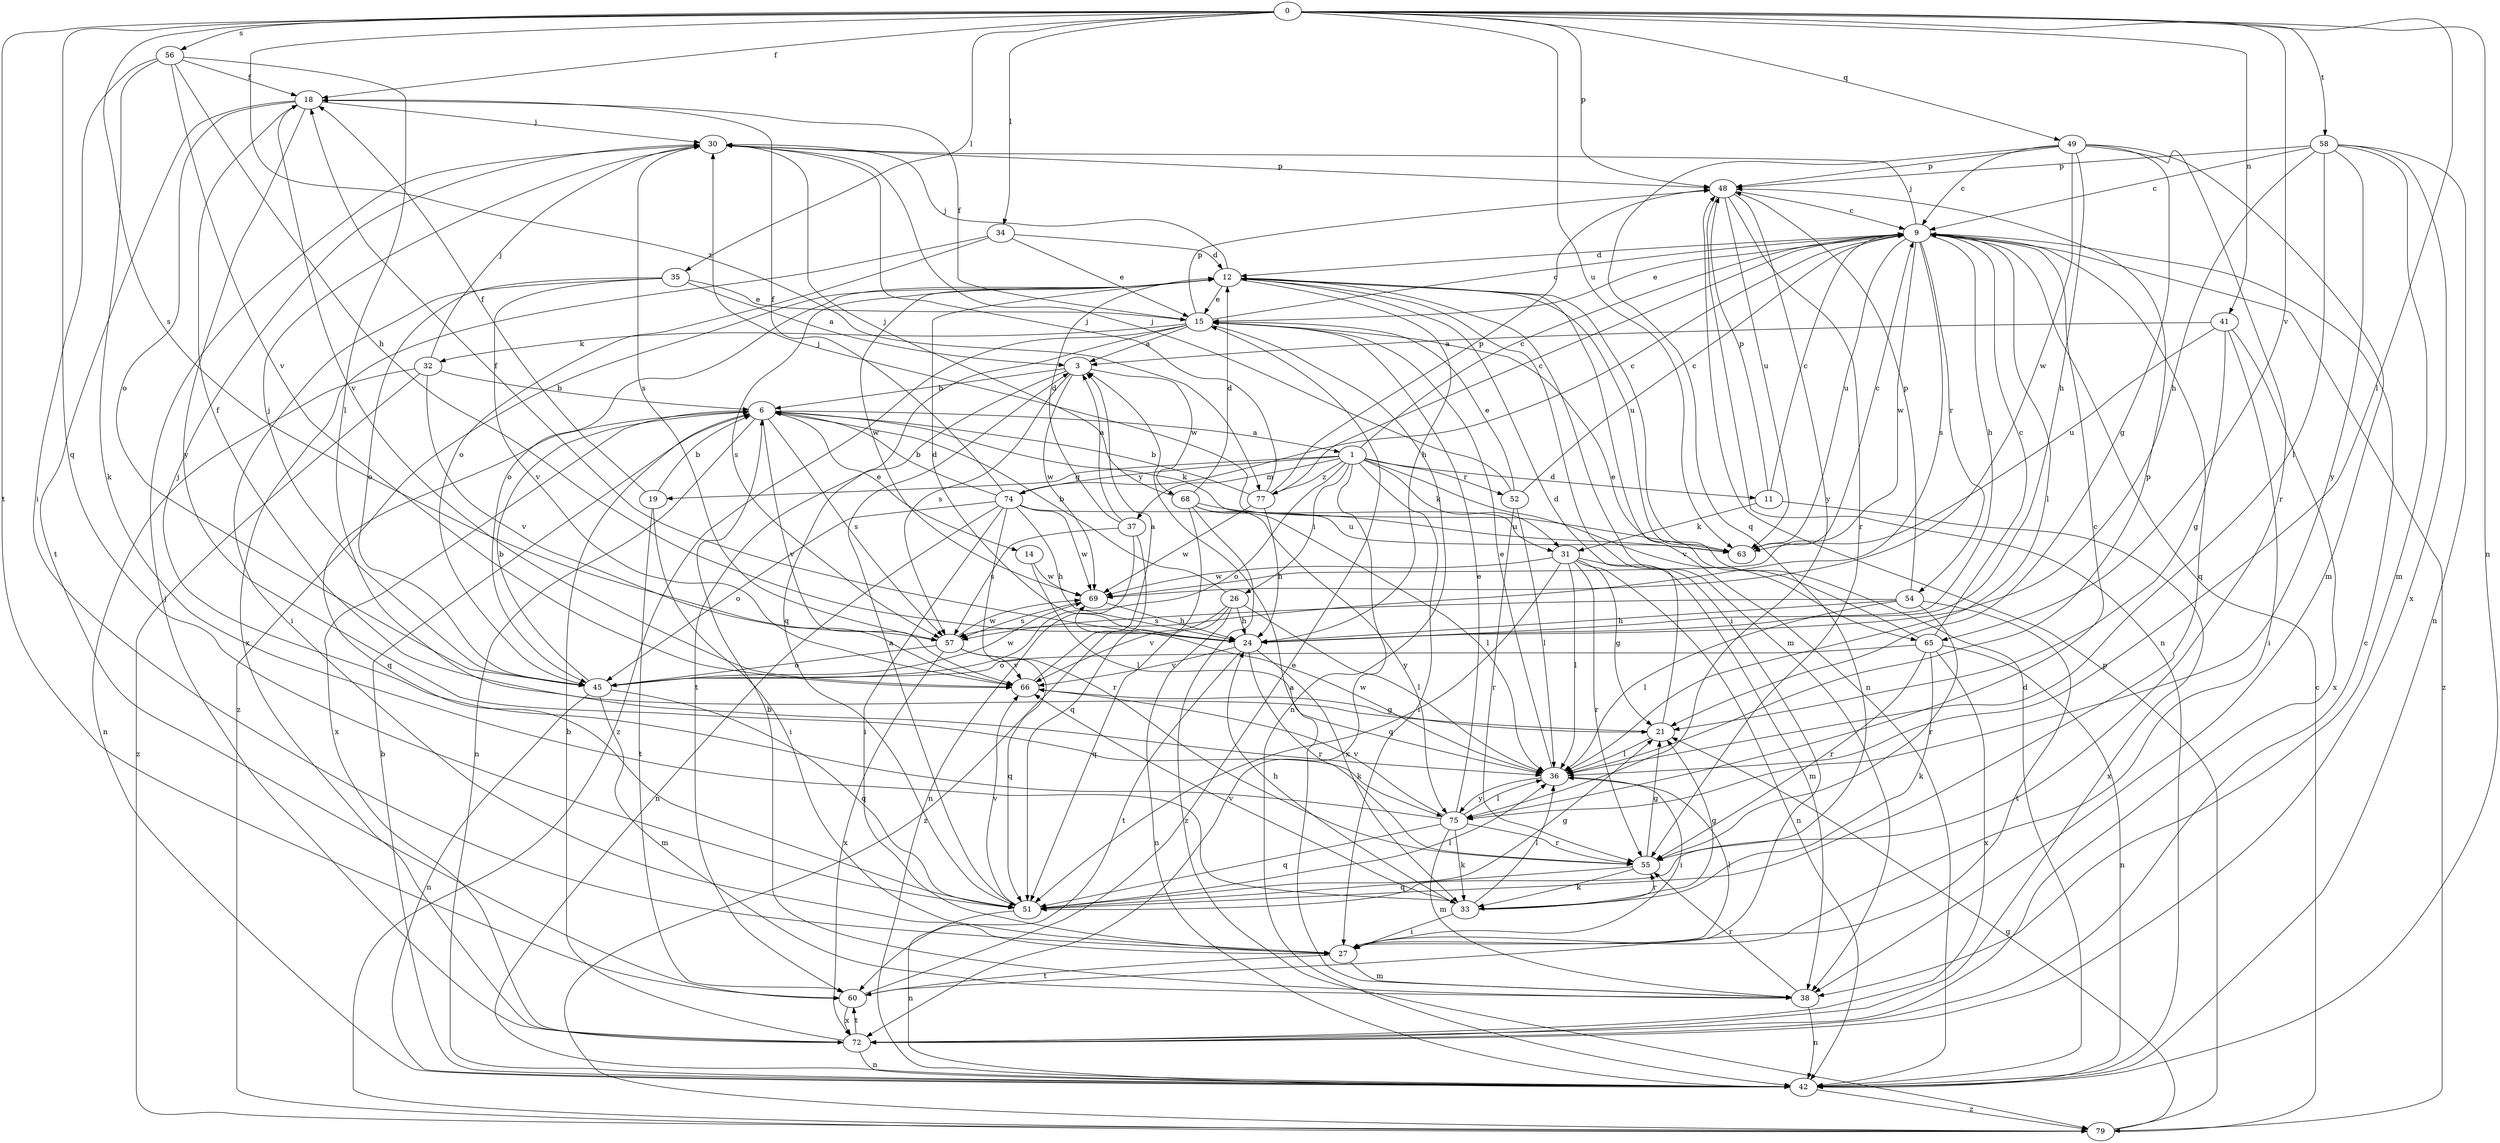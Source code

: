 strict digraph  {
0;
1;
3;
6;
9;
11;
12;
14;
15;
18;
19;
21;
24;
26;
27;
30;
31;
32;
33;
34;
35;
36;
37;
38;
41;
42;
45;
48;
49;
51;
52;
54;
55;
56;
57;
58;
60;
63;
65;
66;
68;
69;
72;
74;
75;
77;
79;
0 -> 18  [label=f];
0 -> 34  [label=l];
0 -> 35  [label=l];
0 -> 36  [label=l];
0 -> 41  [label=n];
0 -> 42  [label=n];
0 -> 48  [label=p];
0 -> 49  [label=q];
0 -> 51  [label=q];
0 -> 56  [label=s];
0 -> 57  [label=s];
0 -> 58  [label=t];
0 -> 60  [label=t];
0 -> 63  [label=u];
0 -> 65  [label=v];
0 -> 77  [label=z];
1 -> 9  [label=c];
1 -> 11  [label=d];
1 -> 19  [label=g];
1 -> 26  [label=i];
1 -> 27  [label=i];
1 -> 31  [label=k];
1 -> 37  [label=m];
1 -> 45  [label=o];
1 -> 52  [label=r];
1 -> 65  [label=v];
1 -> 72  [label=x];
1 -> 74  [label=y];
1 -> 77  [label=z];
3 -> 6  [label=b];
3 -> 57  [label=s];
3 -> 60  [label=t];
3 -> 68  [label=w];
3 -> 69  [label=w];
6 -> 1  [label=a];
6 -> 14  [label=e];
6 -> 31  [label=k];
6 -> 42  [label=n];
6 -> 51  [label=q];
6 -> 57  [label=s];
6 -> 66  [label=v];
6 -> 72  [label=x];
9 -> 12  [label=d];
9 -> 15  [label=e];
9 -> 24  [label=h];
9 -> 30  [label=j];
9 -> 36  [label=l];
9 -> 51  [label=q];
9 -> 54  [label=r];
9 -> 57  [label=s];
9 -> 63  [label=u];
9 -> 69  [label=w];
9 -> 79  [label=z];
11 -> 9  [label=c];
11 -> 31  [label=k];
11 -> 48  [label=p];
11 -> 72  [label=x];
12 -> 15  [label=e];
12 -> 24  [label=h];
12 -> 27  [label=i];
12 -> 30  [label=j];
12 -> 38  [label=m];
12 -> 42  [label=n];
12 -> 45  [label=o];
12 -> 57  [label=s];
12 -> 63  [label=u];
12 -> 69  [label=w];
12 -> 79  [label=z];
14 -> 36  [label=l];
14 -> 69  [label=w];
15 -> 3  [label=a];
15 -> 9  [label=c];
15 -> 18  [label=f];
15 -> 32  [label=k];
15 -> 42  [label=n];
15 -> 48  [label=p];
15 -> 51  [label=q];
15 -> 79  [label=z];
18 -> 30  [label=j];
18 -> 45  [label=o];
18 -> 60  [label=t];
18 -> 66  [label=v];
18 -> 75  [label=y];
19 -> 6  [label=b];
19 -> 18  [label=f];
19 -> 27  [label=i];
19 -> 60  [label=t];
21 -> 12  [label=d];
21 -> 18  [label=f];
21 -> 36  [label=l];
24 -> 12  [label=d];
24 -> 18  [label=f];
24 -> 33  [label=k];
24 -> 55  [label=r];
24 -> 60  [label=t];
24 -> 66  [label=v];
26 -> 6  [label=b];
26 -> 24  [label=h];
26 -> 36  [label=l];
26 -> 42  [label=n];
26 -> 51  [label=q];
26 -> 66  [label=v];
27 -> 36  [label=l];
27 -> 38  [label=m];
27 -> 60  [label=t];
30 -> 48  [label=p];
30 -> 57  [label=s];
31 -> 21  [label=g];
31 -> 36  [label=l];
31 -> 38  [label=m];
31 -> 42  [label=n];
31 -> 51  [label=q];
31 -> 55  [label=r];
31 -> 69  [label=w];
32 -> 6  [label=b];
32 -> 30  [label=j];
32 -> 42  [label=n];
32 -> 66  [label=v];
32 -> 79  [label=z];
33 -> 21  [label=g];
33 -> 24  [label=h];
33 -> 27  [label=i];
33 -> 36  [label=l];
33 -> 55  [label=r];
33 -> 66  [label=v];
34 -> 12  [label=d];
34 -> 15  [label=e];
34 -> 45  [label=o];
34 -> 72  [label=x];
35 -> 3  [label=a];
35 -> 15  [label=e];
35 -> 27  [label=i];
35 -> 45  [label=o];
35 -> 66  [label=v];
36 -> 15  [label=e];
36 -> 27  [label=i];
36 -> 48  [label=p];
36 -> 69  [label=w];
36 -> 75  [label=y];
37 -> 3  [label=a];
37 -> 12  [label=d];
37 -> 42  [label=n];
37 -> 57  [label=s];
37 -> 79  [label=z];
38 -> 3  [label=a];
38 -> 6  [label=b];
38 -> 42  [label=n];
38 -> 55  [label=r];
41 -> 3  [label=a];
41 -> 21  [label=g];
41 -> 27  [label=i];
41 -> 63  [label=u];
41 -> 72  [label=x];
42 -> 6  [label=b];
42 -> 12  [label=d];
42 -> 79  [label=z];
45 -> 6  [label=b];
45 -> 30  [label=j];
45 -> 38  [label=m];
45 -> 42  [label=n];
45 -> 51  [label=q];
45 -> 69  [label=w];
48 -> 9  [label=c];
48 -> 42  [label=n];
48 -> 55  [label=r];
48 -> 63  [label=u];
48 -> 75  [label=y];
49 -> 9  [label=c];
49 -> 21  [label=g];
49 -> 24  [label=h];
49 -> 38  [label=m];
49 -> 48  [label=p];
49 -> 51  [label=q];
49 -> 55  [label=r];
49 -> 69  [label=w];
51 -> 3  [label=a];
51 -> 21  [label=g];
51 -> 36  [label=l];
51 -> 42  [label=n];
51 -> 66  [label=v];
52 -> 9  [label=c];
52 -> 15  [label=e];
52 -> 30  [label=j];
52 -> 36  [label=l];
52 -> 55  [label=r];
54 -> 24  [label=h];
54 -> 36  [label=l];
54 -> 48  [label=p];
54 -> 55  [label=r];
54 -> 57  [label=s];
54 -> 60  [label=t];
55 -> 21  [label=g];
55 -> 33  [label=k];
55 -> 51  [label=q];
56 -> 18  [label=f];
56 -> 24  [label=h];
56 -> 27  [label=i];
56 -> 33  [label=k];
56 -> 36  [label=l];
56 -> 66  [label=v];
57 -> 45  [label=o];
57 -> 51  [label=q];
57 -> 66  [label=v];
57 -> 69  [label=w];
57 -> 72  [label=x];
58 -> 9  [label=c];
58 -> 24  [label=h];
58 -> 36  [label=l];
58 -> 38  [label=m];
58 -> 42  [label=n];
58 -> 48  [label=p];
58 -> 72  [label=x];
58 -> 75  [label=y];
60 -> 15  [label=e];
60 -> 72  [label=x];
63 -> 9  [label=c];
63 -> 30  [label=j];
65 -> 9  [label=c];
65 -> 15  [label=e];
65 -> 33  [label=k];
65 -> 42  [label=n];
65 -> 45  [label=o];
65 -> 55  [label=r];
65 -> 72  [label=x];
66 -> 3  [label=a];
66 -> 21  [label=g];
68 -> 12  [label=d];
68 -> 30  [label=j];
68 -> 36  [label=l];
68 -> 51  [label=q];
68 -> 63  [label=u];
68 -> 75  [label=y];
68 -> 79  [label=z];
69 -> 24  [label=h];
69 -> 57  [label=s];
72 -> 6  [label=b];
72 -> 9  [label=c];
72 -> 30  [label=j];
72 -> 42  [label=n];
72 -> 60  [label=t];
74 -> 6  [label=b];
74 -> 9  [label=c];
74 -> 18  [label=f];
74 -> 24  [label=h];
74 -> 27  [label=i];
74 -> 42  [label=n];
74 -> 45  [label=o];
74 -> 55  [label=r];
74 -> 63  [label=u];
74 -> 69  [label=w];
75 -> 9  [label=c];
75 -> 15  [label=e];
75 -> 30  [label=j];
75 -> 33  [label=k];
75 -> 36  [label=l];
75 -> 38  [label=m];
75 -> 51  [label=q];
75 -> 55  [label=r];
75 -> 66  [label=v];
77 -> 6  [label=b];
77 -> 9  [label=c];
77 -> 24  [label=h];
77 -> 30  [label=j];
77 -> 48  [label=p];
77 -> 69  [label=w];
79 -> 9  [label=c];
79 -> 21  [label=g];
79 -> 48  [label=p];
}
